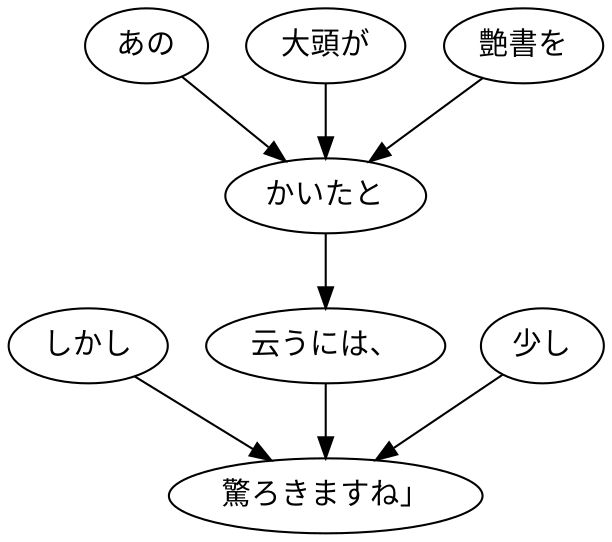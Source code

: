 digraph graph7531 {
	node0 [label="しかし"];
	node1 [label="あの"];
	node2 [label="大頭が"];
	node3 [label="艶書を"];
	node4 [label="かいたと"];
	node5 [label="云うには、"];
	node6 [label="少し"];
	node7 [label="驚ろきますね」"];
	node0 -> node7;
	node1 -> node4;
	node2 -> node4;
	node3 -> node4;
	node4 -> node5;
	node5 -> node7;
	node6 -> node7;
}
